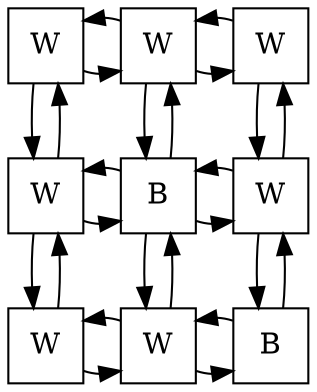 digraph "Grafica de cod21 del piso ejemplo02 cambiado" {
	node [shape=square]
	{
		rank=same
		"(0,0)" [label=W]
		rank=same
		"(1,0)" [label=W]
		rank=same
		"(2,0)" [label=W]
	}
	{
		rank=same
		"(0,1)" [label=W]
		rank=same
		"(1,1)" [label=B]
		rank=same
		"(2,1)" [label=W]
	}
	{
		rank=same
		"(0,2)" [label=W]
		rank=same
		"(1,2)" [label=W]
		rank=same
		"(2,2)" [label=B]
	}
	"(0,0)" -> "(0,1)"
	"(1,0)" -> "(1,1)"
	"(2,0)" -> "(2,1)"
	"(0,1)" -> "(0,2)"
	"(1,1)" -> "(1,2)"
	"(2,1)" -> "(2,2)"
	"(0,0)" -> "(1,0)"
	"(1,0)" -> "(2,0)"
	"(0,1)" -> "(1,1)"
	"(1,1)" -> "(2,1)"
	"(0,2)" -> "(1,2)"
	"(1,2)" -> "(2,2)"
	"(0,1)" -> "(0,0)"
	"(1,1)" -> "(1,0)"
	"(2,1)" -> "(2,0)"
	"(0,2)" -> "(0,1)"
	"(1,2)" -> "(1,1)"
	"(2,2)" -> "(2,1)"
	"(1,0)" -> "(0,0)"
	"(2,0)" -> "(1,0)"
	"(1,1)" -> "(0,1)"
	"(2,1)" -> "(1,1)"
	"(1,2)" -> "(0,2)"
	"(2,2)" -> "(1,2)"
}
